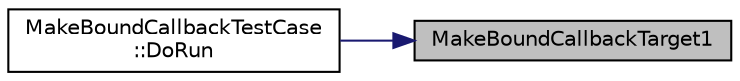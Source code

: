digraph "MakeBoundCallbackTarget1"
{
 // LATEX_PDF_SIZE
  edge [fontname="Helvetica",fontsize="10",labelfontname="Helvetica",labelfontsize="10"];
  node [fontname="Helvetica",fontsize="10",shape=record];
  rankdir="RL";
  Node1 [label="MakeBoundCallbackTarget1",height=0.2,width=0.4,color="black", fillcolor="grey75", style="filled", fontcolor="black",tooltip=" "];
  Node1 -> Node2 [dir="back",color="midnightblue",fontsize="10",style="solid",fontname="Helvetica"];
  Node2 [label="MakeBoundCallbackTestCase\l::DoRun",height=0.2,width=0.4,color="black", fillcolor="white", style="filled",URL="$class_make_bound_callback_test_case.html#a772b25a78de2ba45e41087fc1157c61c",tooltip="Implementation to actually run this TestCase."];
}
